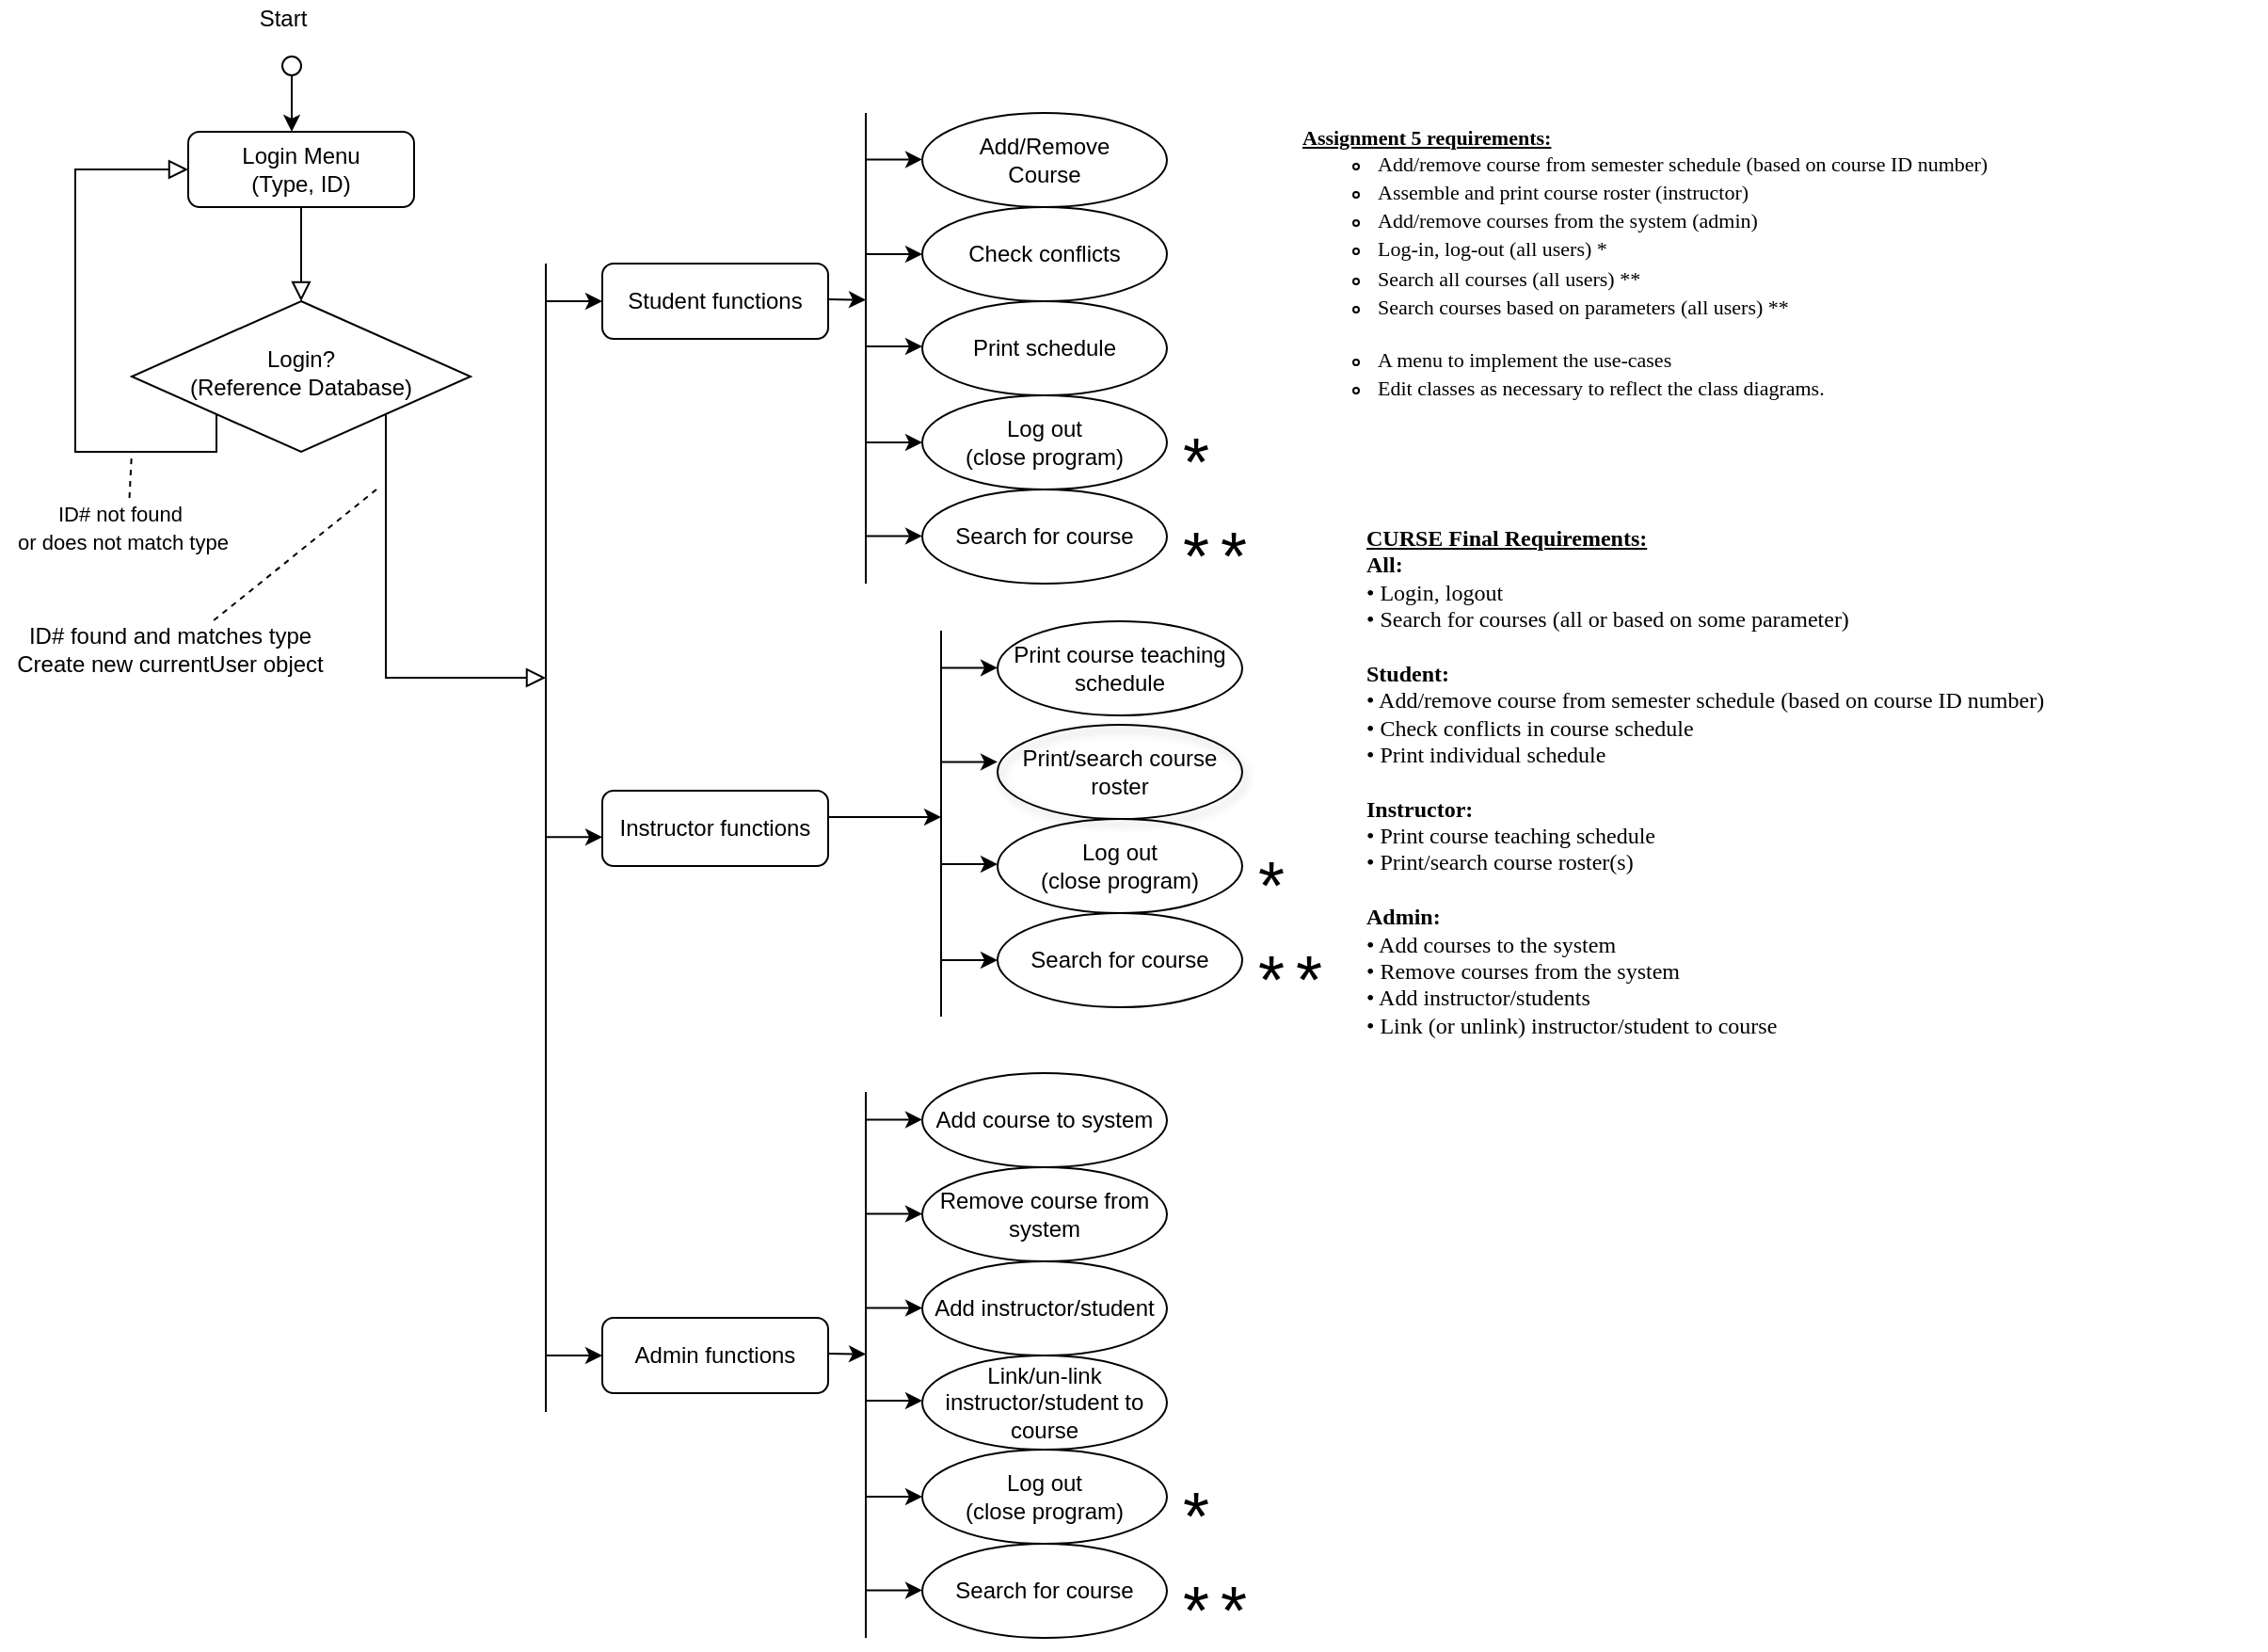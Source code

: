 <mxfile version="13.3.5" type="device"><diagram id="C5RBs43oDa-KdzZeNtuy" name="Page-1"><mxGraphModel dx="2489" dy="713" grid="1" gridSize="10" guides="1" tooltips="1" connect="1" arrows="1" fold="1" page="1" pageScale="1" pageWidth="827" pageHeight="1169" math="0" shadow="0"><root><mxCell id="WIyWlLk6GJQsqaUBKTNV-0"/><mxCell id="WIyWlLk6GJQsqaUBKTNV-1" parent="WIyWlLk6GJQsqaUBKTNV-0"/><mxCell id="WIyWlLk6GJQsqaUBKTNV-2" value="" style="rounded=0;html=1;jettySize=auto;orthogonalLoop=1;fontSize=11;endArrow=block;endFill=0;endSize=8;strokeWidth=1;shadow=0;labelBackgroundColor=none;edgeStyle=orthogonalEdgeStyle;fillColor=none;" parent="WIyWlLk6GJQsqaUBKTNV-1" source="WIyWlLk6GJQsqaUBKTNV-3" target="WIyWlLk6GJQsqaUBKTNV-6" edge="1"><mxGeometry relative="1" as="geometry"><Array as="points"><mxPoint x="-650" y="140"/><mxPoint x="-650" y="140"/></Array></mxGeometry></mxCell><mxCell id="WIyWlLk6GJQsqaUBKTNV-3" value="Login Menu &lt;br&gt;(Type, ID)" style="rounded=1;whiteSpace=wrap;html=1;fontSize=12;glass=0;strokeWidth=1;shadow=0;fillColor=none;" parent="WIyWlLk6GJQsqaUBKTNV-1" vertex="1"><mxGeometry x="-710" y="90" width="120" height="40" as="geometry"/></mxCell><mxCell id="WIyWlLk6GJQsqaUBKTNV-5" value="" style="edgeStyle=orthogonalEdgeStyle;rounded=0;html=1;jettySize=auto;orthogonalLoop=1;fontSize=11;endArrow=block;endFill=0;endSize=8;strokeWidth=1;shadow=0;labelBackgroundColor=none;entryX=0;entryY=0.5;entryDx=0;entryDy=0;exitX=0;exitY=1;exitDx=0;exitDy=0;fillColor=none;" parent="WIyWlLk6GJQsqaUBKTNV-1" source="WIyWlLk6GJQsqaUBKTNV-6" target="WIyWlLk6GJQsqaUBKTNV-3" edge="1"><mxGeometry x="-0.7" y="-81" relative="1" as="geometry"><mxPoint x="-41" y="70" as="offset"/><mxPoint x="-750" y="110" as="targetPoint"/><Array as="points"><mxPoint x="-695" y="260"/><mxPoint x="-770" y="260"/><mxPoint x="-770" y="110"/></Array></mxGeometry></mxCell><mxCell id="WIyWlLk6GJQsqaUBKTNV-6" value="Login?&lt;br&gt;(Reference Database)" style="rhombus;whiteSpace=wrap;html=1;shadow=0;fontFamily=Helvetica;fontSize=12;align=center;strokeWidth=1;spacing=6;spacingTop=-4;fillColor=none;" parent="WIyWlLk6GJQsqaUBKTNV-1" vertex="1"><mxGeometry x="-740" y="180" width="180" height="80" as="geometry"/></mxCell><mxCell id="WIyWlLk6GJQsqaUBKTNV-11" value="Student functions" style="rounded=1;whiteSpace=wrap;html=1;fontSize=12;glass=0;strokeWidth=1;shadow=0;fillColor=none;" parent="WIyWlLk6GJQsqaUBKTNV-1" vertex="1"><mxGeometry x="-490" y="160" width="120" height="40" as="geometry"/></mxCell><mxCell id="uyACNO-OjmrcikNO_MwU-8" value="Instructor functions" style="rounded=1;whiteSpace=wrap;html=1;fontSize=12;glass=0;strokeWidth=1;shadow=0;fillColor=none;" parent="WIyWlLk6GJQsqaUBKTNV-1" vertex="1"><mxGeometry x="-490" y="440" width="120" height="40" as="geometry"/></mxCell><mxCell id="uyACNO-OjmrcikNO_MwU-9" value="Admin functions" style="rounded=1;whiteSpace=wrap;html=1;fontSize=12;glass=0;strokeWidth=1;shadow=0;fillColor=none;" parent="WIyWlLk6GJQsqaUBKTNV-1" vertex="1"><mxGeometry x="-490" y="720" width="120" height="40" as="geometry"/></mxCell><mxCell id="uyACNO-OjmrcikNO_MwU-10" value="ID# found and matches type&lt;br&gt;Create new currentUser object" style="text;html=1;align=center;verticalAlign=middle;resizable=0;points=[];autosize=1;fillColor=none;" parent="WIyWlLk6GJQsqaUBKTNV-1" vertex="1"><mxGeometry x="-810" y="350" width="180" height="30" as="geometry"/></mxCell><mxCell id="uyACNO-OjmrcikNO_MwU-13" value="" style="rounded=0;html=1;jettySize=auto;orthogonalLoop=1;fontSize=11;endArrow=block;endFill=0;endSize=8;strokeWidth=1;shadow=0;labelBackgroundColor=none;edgeStyle=orthogonalEdgeStyle;exitX=1;exitY=1;exitDx=0;exitDy=0;fillColor=none;" parent="WIyWlLk6GJQsqaUBKTNV-1" source="WIyWlLk6GJQsqaUBKTNV-6" edge="1"><mxGeometry relative="1" as="geometry"><mxPoint x="-640" y="140" as="sourcePoint"/><mxPoint x="-520" y="380" as="targetPoint"/><Array as="points"><mxPoint x="-605" y="380"/></Array></mxGeometry></mxCell><mxCell id="uyACNO-OjmrcikNO_MwU-16" value="" style="endArrow=none;dashed=1;html=1;exitX=0.631;exitY=-0.016;exitDx=0;exitDy=0;exitPerimeter=0;fillColor=none;" parent="WIyWlLk6GJQsqaUBKTNV-1" source="uyACNO-OjmrcikNO_MwU-10" edge="1"><mxGeometry width="50" height="50" relative="1" as="geometry"><mxPoint x="-530" y="279" as="sourcePoint"/><mxPoint x="-610" y="280" as="targetPoint"/></mxGeometry></mxCell><mxCell id="uyACNO-OjmrcikNO_MwU-17" value="" style="endArrow=none;dashed=1;html=1;exitX=0.529;exitY=-0.016;exitDx=0;exitDy=0;exitPerimeter=0;fillColor=none;" parent="WIyWlLk6GJQsqaUBKTNV-1" source="uyACNO-OjmrcikNO_MwU-26" edge="1"><mxGeometry width="50" height="50" relative="1" as="geometry"><mxPoint x="-730" y="270" as="sourcePoint"/><mxPoint x="-740" y="260" as="targetPoint"/><Array as="points"/></mxGeometry></mxCell><mxCell id="uyACNO-OjmrcikNO_MwU-21" value="" style="edgeStyle=orthogonalEdgeStyle;rounded=0;orthogonalLoop=1;jettySize=auto;html=1;fillColor=none;" parent="WIyWlLk6GJQsqaUBKTNV-1" source="uyACNO-OjmrcikNO_MwU-18" edge="1"><mxGeometry relative="1" as="geometry"><mxPoint x="-655" y="90" as="targetPoint"/><Array as="points"><mxPoint x="-655" y="80"/><mxPoint x="-655" y="80"/></Array></mxGeometry></mxCell><mxCell id="uyACNO-OjmrcikNO_MwU-18" value="" style="ellipse;whiteSpace=wrap;html=1;aspect=fixed;fillColor=none;" parent="WIyWlLk6GJQsqaUBKTNV-1" vertex="1"><mxGeometry x="-660" y="50" width="10" height="10" as="geometry"/></mxCell><mxCell id="uyACNO-OjmrcikNO_MwU-19" value="Start" style="text;html=1;align=center;verticalAlign=middle;resizable=0;points=[];autosize=1;fillColor=none;" parent="WIyWlLk6GJQsqaUBKTNV-1" vertex="1"><mxGeometry x="-680" y="20" width="40" height="20" as="geometry"/></mxCell><mxCell id="uyACNO-OjmrcikNO_MwU-22" value="" style="endArrow=none;html=1;fillColor=none;" parent="WIyWlLk6GJQsqaUBKTNV-1" edge="1"><mxGeometry width="50" height="50" relative="1" as="geometry"><mxPoint x="-520" y="770" as="sourcePoint"/><mxPoint x="-520" y="160" as="targetPoint"/></mxGeometry></mxCell><mxCell id="uyACNO-OjmrcikNO_MwU-23" value="" style="endArrow=classic;html=1;fillColor=none;" parent="WIyWlLk6GJQsqaUBKTNV-1" edge="1"><mxGeometry width="50" height="50" relative="1" as="geometry"><mxPoint x="-520" y="180" as="sourcePoint"/><mxPoint x="-490" y="180" as="targetPoint"/></mxGeometry></mxCell><mxCell id="uyACNO-OjmrcikNO_MwU-26" value="&lt;span style=&quot;font-size: 11px&quot;&gt;ID# not found&amp;nbsp;&lt;/span&gt;&lt;br style=&quot;font-size: 11px&quot;&gt;&lt;span style=&quot;font-size: 11px&quot;&gt;or does not match type&lt;/span&gt;" style="text;html=1;align=center;verticalAlign=middle;resizable=0;points=[];autosize=1;fillColor=none;" parent="WIyWlLk6GJQsqaUBKTNV-1" vertex="1"><mxGeometry x="-810" y="285" width="130" height="30" as="geometry"/></mxCell><mxCell id="uyACNO-OjmrcikNO_MwU-27" value="&lt;span id=&quot;docs-internal-guid-e985b629-7fff-8d1d-2564-c16d62b5f319&quot;&gt;&lt;font face=&quot;Verdana&quot; style=&quot;font-size: 11px&quot;&gt;&lt;div&gt;&lt;b&gt;&lt;u&gt;Assignment 5 requirements:&lt;/u&gt;&lt;/b&gt;&lt;/div&gt;&lt;ul style=&quot;margin-top: 0 ; margin-bottom: 0&quot;&gt;&lt;li dir=&quot;ltr&quot; style=&quot;list-style-type: circle ; vertical-align: baseline&quot;&gt;&lt;p dir=&quot;ltr&quot; style=&quot;line-height: 1.38 ; margin-top: 0pt ; margin-bottom: 0pt&quot;&gt;&lt;span style=&quot;vertical-align: baseline&quot;&gt;Add/remove course from semester schedule (based on course ID number)&amp;nbsp;&lt;/span&gt;&lt;/p&gt;&lt;/li&gt;&lt;li dir=&quot;ltr&quot; style=&quot;list-style-type: circle ; vertical-align: baseline&quot;&gt;&lt;p dir=&quot;ltr&quot; style=&quot;line-height: 1.38 ; margin-top: 0pt ; margin-bottom: 0pt&quot;&gt;&lt;span style=&quot;vertical-align: baseline&quot;&gt;Assemble and print course roster (instructor)&amp;nbsp;&lt;/span&gt;&lt;/p&gt;&lt;/li&gt;&lt;li dir=&quot;ltr&quot; style=&quot;list-style-type: circle ; vertical-align: baseline&quot;&gt;&lt;p dir=&quot;ltr&quot; style=&quot;line-height: 1.38 ; margin-top: 0pt ; margin-bottom: 0pt&quot;&gt;&lt;span style=&quot;vertical-align: baseline&quot;&gt;Add/remove courses from the system (admin)&amp;nbsp;&lt;/span&gt;&lt;/p&gt;&lt;/li&gt;&lt;li dir=&quot;ltr&quot; style=&quot;list-style-type: circle ; vertical-align: baseline&quot;&gt;&lt;p dir=&quot;ltr&quot; style=&quot;line-height: 1.38 ; margin-top: 0pt ; margin-bottom: 0pt&quot;&gt;&lt;span style=&quot;vertical-align: baseline&quot;&gt;Log-in, log-out (all users) *&lt;/span&gt;&lt;/p&gt;&lt;/li&gt;&lt;li dir=&quot;ltr&quot; style=&quot;list-style-type: circle ; vertical-align: baseline&quot;&gt;&lt;p dir=&quot;ltr&quot; style=&quot;line-height: 1.38 ; margin-top: 0pt ; margin-bottom: 0pt&quot;&gt;&lt;span style=&quot;vertical-align: baseline&quot;&gt;Search all courses (all users) **&lt;/span&gt;&lt;/p&gt;&lt;/li&gt;&lt;li dir=&quot;ltr&quot; style=&quot;list-style-type: circle ; vertical-align: baseline&quot;&gt;&lt;p dir=&quot;ltr&quot; style=&quot;line-height: 1.38 ; margin-top: 0pt ; margin-bottom: 0pt&quot;&gt;&lt;span style=&quot;vertical-align: baseline&quot;&gt;Search courses based on parameters (all users) **&lt;/span&gt;&lt;/p&gt;&lt;/li&gt;&lt;/ul&gt;&lt;div&gt;&lt;br&gt;&lt;/div&gt;&lt;ul style=&quot;margin-top: 0 ; margin-bottom: 0&quot;&gt;&lt;li dir=&quot;ltr&quot; style=&quot;list-style-type: circle ; vertical-align: baseline&quot;&gt;&lt;p dir=&quot;ltr&quot; style=&quot;line-height: 1.38 ; margin-top: 0pt ; margin-bottom: 0pt&quot;&gt;&lt;span style=&quot;vertical-align: baseline&quot;&gt;A menu to implement the use-cases&amp;nbsp;&lt;/span&gt;&lt;/p&gt;&lt;/li&gt;&lt;li dir=&quot;ltr&quot; style=&quot;list-style-type: circle ; vertical-align: baseline&quot;&gt;&lt;p dir=&quot;ltr&quot; style=&quot;line-height: 1.38 ; margin-top: 0pt ; margin-bottom: 0pt&quot;&gt;&lt;span style=&quot;vertical-align: baseline&quot;&gt;Edit classes as necessary to reflect the class diagrams.&lt;/span&gt;&lt;/p&gt;&lt;/li&gt;&lt;/ul&gt;&lt;/font&gt;&lt;/span&gt;" style="text;html=1;align=left;verticalAlign=middle;resizable=0;points=[];autosize=1;fillColor=none;" parent="WIyWlLk6GJQsqaUBKTNV-1" vertex="1"><mxGeometry x="-120" y="85" width="470" height="150" as="geometry"/></mxCell><mxCell id="uyACNO-OjmrcikNO_MwU-28" value="&lt;font face=&quot;Verdana&quot;&gt;&lt;b&gt;&lt;u&gt;CURSE Final Requirements:&lt;/u&gt;&lt;/b&gt;&lt;br&gt;&lt;b&gt;All:&lt;/b&gt;&lt;br&gt;• Login, logout&lt;br&gt;• Search for courses (all or based on some parameter)&lt;br&gt;&lt;br&gt;&lt;b&gt;Student:&lt;br&gt;&lt;/b&gt;• Add/remove course from semester schedule (based on course ID number)&lt;br&gt;• Check conflicts in course schedule&lt;br&gt;• Print individual schedule&lt;br&gt;&lt;br&gt;&lt;b&gt;Instructor:&lt;br&gt;&lt;/b&gt;• Print course teaching schedule&lt;br&gt;• Print/search course roster(s)&lt;br&gt;&lt;br&gt;&lt;b&gt;Admin:&lt;br&gt;&lt;/b&gt;• Add courses to the system&lt;br&gt;• Remove courses from the system&lt;br&gt;• Add instructor/students&lt;br&gt;• Link (or unlink) instructor/student to course &lt;/font&gt;" style="text;html=1;align=left;verticalAlign=middle;resizable=0;points=[];autosize=1;fillColor=none;" parent="WIyWlLk6GJQsqaUBKTNV-1" vertex="1"><mxGeometry x="-86" y="300" width="480" height="270" as="geometry"/></mxCell><mxCell id="uyACNO-OjmrcikNO_MwU-29" value="Add/Remove&lt;br&gt;Course" style="ellipse;whiteSpace=wrap;html=1;fillColor=none;" parent="WIyWlLk6GJQsqaUBKTNV-1" vertex="1"><mxGeometry x="-320" y="80" width="130" height="50" as="geometry"/></mxCell><mxCell id="uyACNO-OjmrcikNO_MwU-30" value="Log out &lt;br&gt;(close program)" style="ellipse;whiteSpace=wrap;html=1;fillColor=none;" parent="WIyWlLk6GJQsqaUBKTNV-1" vertex="1"><mxGeometry x="-320" y="230" width="130" height="50" as="geometry"/></mxCell><mxCell id="uyACNO-OjmrcikNO_MwU-31" value="Check conflicts" style="ellipse;whiteSpace=wrap;html=1;fillColor=none;" parent="WIyWlLk6GJQsqaUBKTNV-1" vertex="1"><mxGeometry x="-320" y="130" width="130" height="50" as="geometry"/></mxCell><mxCell id="uyACNO-OjmrcikNO_MwU-32" value="Print schedule" style="ellipse;whiteSpace=wrap;html=1;fillColor=none;" parent="WIyWlLk6GJQsqaUBKTNV-1" vertex="1"><mxGeometry x="-320" y="180" width="130" height="50" as="geometry"/></mxCell><mxCell id="uyACNO-OjmrcikNO_MwU-33" value="Search for course" style="ellipse;whiteSpace=wrap;html=1;fillColor=none;" parent="WIyWlLk6GJQsqaUBKTNV-1" vertex="1"><mxGeometry x="-320" y="280" width="130" height="50" as="geometry"/></mxCell><mxCell id="uyACNO-OjmrcikNO_MwU-35" value="Print course teaching schedule" style="ellipse;whiteSpace=wrap;html=1;fillColor=none;" parent="WIyWlLk6GJQsqaUBKTNV-1" vertex="1"><mxGeometry x="-280" y="350" width="130" height="50" as="geometry"/></mxCell><mxCell id="uyACNO-OjmrcikNO_MwU-36" value="Print/search course roster" style="ellipse;whiteSpace=wrap;html=1;shadow=1;fillColor=none;" parent="WIyWlLk6GJQsqaUBKTNV-1" vertex="1"><mxGeometry x="-280" y="405" width="130" height="50" as="geometry"/></mxCell><mxCell id="uyACNO-OjmrcikNO_MwU-39" value="Add course to system" style="ellipse;whiteSpace=wrap;html=1;fillColor=none;" parent="WIyWlLk6GJQsqaUBKTNV-1" vertex="1"><mxGeometry x="-320" y="590" width="130" height="50" as="geometry"/></mxCell><mxCell id="uyACNO-OjmrcikNO_MwU-40" value="Remove course from system" style="ellipse;whiteSpace=wrap;html=1;fillColor=none;" parent="WIyWlLk6GJQsqaUBKTNV-1" vertex="1"><mxGeometry x="-320" y="640" width="130" height="50" as="geometry"/></mxCell><mxCell id="uyACNO-OjmrcikNO_MwU-42" value="Add instructor/student" style="ellipse;whiteSpace=wrap;html=1;fillColor=none;" parent="WIyWlLk6GJQsqaUBKTNV-1" vertex="1"><mxGeometry x="-320" y="690" width="130" height="50" as="geometry"/></mxCell><mxCell id="uyACNO-OjmrcikNO_MwU-43" value="Link/un-link instructor/student to course" style="ellipse;whiteSpace=wrap;html=1;fillColor=none;" parent="WIyWlLk6GJQsqaUBKTNV-1" vertex="1"><mxGeometry x="-320" y="740" width="130" height="50" as="geometry"/></mxCell><mxCell id="uyACNO-OjmrcikNO_MwU-45" value="" style="endArrow=none;html=1;fillColor=none;" parent="WIyWlLk6GJQsqaUBKTNV-1" edge="1"><mxGeometry width="50" height="50" relative="1" as="geometry"><mxPoint x="-350" y="330" as="sourcePoint"/><mxPoint x="-350" y="80" as="targetPoint"/></mxGeometry></mxCell><mxCell id="uyACNO-OjmrcikNO_MwU-46" value="" style="endArrow=classic;html=1;entryX=0;entryY=0.5;entryDx=0;entryDy=0;fillColor=none;" parent="WIyWlLk6GJQsqaUBKTNV-1" edge="1"><mxGeometry width="50" height="50" relative="1" as="geometry"><mxPoint x="-350" y="104.71" as="sourcePoint"/><mxPoint x="-320" y="104.71" as="targetPoint"/></mxGeometry></mxCell><mxCell id="uyACNO-OjmrcikNO_MwU-47" value="" style="endArrow=classic;html=1;fillColor=none;" parent="WIyWlLk6GJQsqaUBKTNV-1" edge="1"><mxGeometry width="50" height="50" relative="1" as="geometry"><mxPoint x="-350" y="204" as="sourcePoint"/><mxPoint x="-320" y="204" as="targetPoint"/></mxGeometry></mxCell><mxCell id="uyACNO-OjmrcikNO_MwU-48" value="" style="endArrow=classic;html=1;entryX=0;entryY=0.5;entryDx=0;entryDy=0;fillColor=none;" parent="WIyWlLk6GJQsqaUBKTNV-1" target="uyACNO-OjmrcikNO_MwU-31" edge="1"><mxGeometry width="50" height="50" relative="1" as="geometry"><mxPoint x="-350" y="155" as="sourcePoint"/><mxPoint x="-320" y="170.0" as="targetPoint"/></mxGeometry></mxCell><mxCell id="uyACNO-OjmrcikNO_MwU-50" value="" style="endArrow=classic;html=1;fillColor=none;" parent="WIyWlLk6GJQsqaUBKTNV-1" edge="1"><mxGeometry width="50" height="50" relative="1" as="geometry"><mxPoint x="-350" y="255" as="sourcePoint"/><mxPoint x="-320" y="255" as="targetPoint"/></mxGeometry></mxCell><mxCell id="uyACNO-OjmrcikNO_MwU-52" value="" style="endArrow=classic;html=1;entryX=0;entryY=0.5;entryDx=0;entryDy=0;fillColor=none;" parent="WIyWlLk6GJQsqaUBKTNV-1" edge="1"><mxGeometry width="50" height="50" relative="1" as="geometry"><mxPoint x="-350" y="304.71" as="sourcePoint"/><mxPoint x="-320.0" y="304.71" as="targetPoint"/></mxGeometry></mxCell><mxCell id="uyACNO-OjmrcikNO_MwU-53" value="" style="endArrow=classic;html=1;fillColor=none;" parent="WIyWlLk6GJQsqaUBKTNV-1" edge="1"><mxGeometry width="50" height="50" relative="1" as="geometry"><mxPoint x="-520" y="464.66" as="sourcePoint"/><mxPoint x="-490" y="464.66" as="targetPoint"/></mxGeometry></mxCell><mxCell id="uyACNO-OjmrcikNO_MwU-54" value="" style="endArrow=classic;html=1;fillColor=none;" parent="WIyWlLk6GJQsqaUBKTNV-1" edge="1"><mxGeometry width="50" height="50" relative="1" as="geometry"><mxPoint x="-520" y="740" as="sourcePoint"/><mxPoint x="-490" y="740" as="targetPoint"/></mxGeometry></mxCell><mxCell id="uyACNO-OjmrcikNO_MwU-55" value="" style="endArrow=classic;html=1;fillColor=none;" parent="WIyWlLk6GJQsqaUBKTNV-1" edge="1"><mxGeometry width="50" height="50" relative="1" as="geometry"><mxPoint x="-370" y="179" as="sourcePoint"/><mxPoint x="-350" y="179.31" as="targetPoint"/></mxGeometry></mxCell><mxCell id="uyACNO-OjmrcikNO_MwU-63" value="" style="endArrow=none;html=1;fillColor=none;" parent="WIyWlLk6GJQsqaUBKTNV-1" edge="1"><mxGeometry width="50" height="50" relative="1" as="geometry"><mxPoint x="-310" y="560" as="sourcePoint"/><mxPoint x="-310" y="355" as="targetPoint"/></mxGeometry></mxCell><mxCell id="uyACNO-OjmrcikNO_MwU-64" value="" style="endArrow=classic;html=1;entryX=0;entryY=0.5;entryDx=0;entryDy=0;fillColor=none;" parent="WIyWlLk6GJQsqaUBKTNV-1" edge="1"><mxGeometry width="50" height="50" relative="1" as="geometry"><mxPoint x="-310" y="374.71" as="sourcePoint"/><mxPoint x="-280" y="374.71" as="targetPoint"/></mxGeometry></mxCell><mxCell id="uyACNO-OjmrcikNO_MwU-65" value="" style="endArrow=classic;html=1;fillColor=none;" parent="WIyWlLk6GJQsqaUBKTNV-1" edge="1"><mxGeometry width="50" height="50" relative="1" as="geometry"><mxPoint x="-310" y="479" as="sourcePoint"/><mxPoint x="-280" y="479" as="targetPoint"/></mxGeometry></mxCell><mxCell id="uyACNO-OjmrcikNO_MwU-66" value="" style="endArrow=classic;html=1;entryX=0;entryY=0.5;entryDx=0;entryDy=0;fillColor=none;" parent="WIyWlLk6GJQsqaUBKTNV-1" edge="1"><mxGeometry width="50" height="50" relative="1" as="geometry"><mxPoint x="-310" y="424.71" as="sourcePoint"/><mxPoint x="-280" y="424.71" as="targetPoint"/></mxGeometry></mxCell><mxCell id="uyACNO-OjmrcikNO_MwU-67" value="" style="endArrow=classic;html=1;entryX=0;entryY=0.5;entryDx=0;entryDy=0;fillColor=none;" parent="WIyWlLk6GJQsqaUBKTNV-1" edge="1"><mxGeometry width="50" height="50" relative="1" as="geometry"><mxPoint x="-310" y="530" as="sourcePoint"/><mxPoint x="-280" y="530" as="targetPoint"/></mxGeometry></mxCell><mxCell id="uyACNO-OjmrcikNO_MwU-68" value="" style="endArrow=classic;html=1;entryX=0;entryY=0.5;entryDx=0;entryDy=0;fillColor=none;" parent="WIyWlLk6GJQsqaUBKTNV-1" edge="1"><mxGeometry width="50" height="50" relative="1" as="geometry"><mxPoint x="-350" y="614.71" as="sourcePoint"/><mxPoint x="-320.0" y="614.71" as="targetPoint"/></mxGeometry></mxCell><mxCell id="uyACNO-OjmrcikNO_MwU-69" value="" style="endArrow=classic;html=1;fillColor=none;" parent="WIyWlLk6GJQsqaUBKTNV-1" edge="1"><mxGeometry width="50" height="50" relative="1" as="geometry"><mxPoint x="-370" y="454" as="sourcePoint"/><mxPoint x="-310" y="454" as="targetPoint"/></mxGeometry></mxCell><mxCell id="uyACNO-OjmrcikNO_MwU-77" value="" style="endArrow=none;html=1;fillColor=none;" parent="WIyWlLk6GJQsqaUBKTNV-1" edge="1"><mxGeometry width="50" height="50" relative="1" as="geometry"><mxPoint x="-350" y="890" as="sourcePoint"/><mxPoint x="-350" y="600" as="targetPoint"/></mxGeometry></mxCell><mxCell id="uyACNO-OjmrcikNO_MwU-78" value="" style="endArrow=classic;html=1;entryX=0;entryY=0.5;entryDx=0;entryDy=0;fillColor=none;" parent="WIyWlLk6GJQsqaUBKTNV-1" edge="1"><mxGeometry width="50" height="50" relative="1" as="geometry"><mxPoint x="-350" y="664.76" as="sourcePoint"/><mxPoint x="-320" y="664.76" as="targetPoint"/></mxGeometry></mxCell><mxCell id="uyACNO-OjmrcikNO_MwU-79" value="" style="endArrow=classic;html=1;fillColor=none;" parent="WIyWlLk6GJQsqaUBKTNV-1" edge="1"><mxGeometry width="50" height="50" relative="1" as="geometry"><mxPoint x="-350" y="764.0" as="sourcePoint"/><mxPoint x="-320" y="764.0" as="targetPoint"/></mxGeometry></mxCell><mxCell id="uyACNO-OjmrcikNO_MwU-80" value="" style="endArrow=classic;html=1;entryX=0;entryY=0.5;entryDx=0;entryDy=0;fillColor=none;" parent="WIyWlLk6GJQsqaUBKTNV-1" edge="1"><mxGeometry width="50" height="50" relative="1" as="geometry"><mxPoint x="-350" y="714.76" as="sourcePoint"/><mxPoint x="-320" y="714.76" as="targetPoint"/></mxGeometry></mxCell><mxCell id="uyACNO-OjmrcikNO_MwU-81" value="" style="endArrow=classic;html=1;entryX=0;entryY=0.5;entryDx=0;entryDy=0;fillColor=none;" parent="WIyWlLk6GJQsqaUBKTNV-1" edge="1"><mxGeometry width="50" height="50" relative="1" as="geometry"><mxPoint x="-350" y="815" as="sourcePoint"/><mxPoint x="-320" y="815" as="targetPoint"/></mxGeometry></mxCell><mxCell id="uyACNO-OjmrcikNO_MwU-82" value="" style="endArrow=classic;html=1;entryX=0;entryY=0.5;entryDx=0;entryDy=0;fillColor=none;" parent="WIyWlLk6GJQsqaUBKTNV-1" edge="1"><mxGeometry width="50" height="50" relative="1" as="geometry"><mxPoint x="-350" y="864.71" as="sourcePoint"/><mxPoint x="-320.0" y="864.71" as="targetPoint"/></mxGeometry></mxCell><mxCell id="uyACNO-OjmrcikNO_MwU-83" value="" style="endArrow=classic;html=1;fillColor=none;" parent="WIyWlLk6GJQsqaUBKTNV-1" edge="1"><mxGeometry width="50" height="50" relative="1" as="geometry"><mxPoint x="-370" y="739.0" as="sourcePoint"/><mxPoint x="-350" y="739.31" as="targetPoint"/></mxGeometry></mxCell><mxCell id="uyACNO-OjmrcikNO_MwU-88" value="Log out &lt;br&gt;(close program)" style="ellipse;whiteSpace=wrap;html=1;fillColor=none;" parent="WIyWlLk6GJQsqaUBKTNV-1" vertex="1"><mxGeometry x="-320" y="790" width="130" height="50" as="geometry"/></mxCell><mxCell id="uyACNO-OjmrcikNO_MwU-89" value="Log out &lt;br&gt;(close program)" style="ellipse;whiteSpace=wrap;html=1;fillColor=none;" parent="WIyWlLk6GJQsqaUBKTNV-1" vertex="1"><mxGeometry x="-280" y="455" width="130" height="50" as="geometry"/></mxCell><mxCell id="uyACNO-OjmrcikNO_MwU-90" value="Search for course" style="ellipse;whiteSpace=wrap;html=1;fillColor=none;" parent="WIyWlLk6GJQsqaUBKTNV-1" vertex="1"><mxGeometry x="-280" y="505" width="130" height="50" as="geometry"/></mxCell><mxCell id="uyACNO-OjmrcikNO_MwU-91" value="Search for course" style="ellipse;whiteSpace=wrap;html=1;fillColor=none;" parent="WIyWlLk6GJQsqaUBKTNV-1" vertex="1"><mxGeometry x="-320" y="840" width="130" height="50" as="geometry"/></mxCell><mxCell id="uyACNO-OjmrcikNO_MwU-92" value="&lt;font style=&quot;font-size: 36px&quot;&gt;*&lt;/font&gt;" style="text;html=1;align=center;verticalAlign=middle;resizable=0;points=[];autosize=1;fillColor=none;" parent="WIyWlLk6GJQsqaUBKTNV-1" vertex="1"><mxGeometry x="-190" y="250" width="30" height="30" as="geometry"/></mxCell><mxCell id="uyACNO-OjmrcikNO_MwU-93" value="&lt;font style=&quot;font-size: 36px&quot;&gt;*&lt;/font&gt;" style="text;html=1;align=center;verticalAlign=middle;resizable=0;points=[];autosize=1;fillColor=none;" parent="WIyWlLk6GJQsqaUBKTNV-1" vertex="1"><mxGeometry x="-190" y="300" width="30" height="30" as="geometry"/></mxCell><mxCell id="uyACNO-OjmrcikNO_MwU-94" value="&lt;font style=&quot;font-size: 36px&quot;&gt;*&lt;/font&gt;" style="text;html=1;align=center;verticalAlign=middle;resizable=0;points=[];autosize=1;fillColor=none;" parent="WIyWlLk6GJQsqaUBKTNV-1" vertex="1"><mxGeometry x="-170" y="300" width="30" height="30" as="geometry"/></mxCell><mxCell id="uyACNO-OjmrcikNO_MwU-95" value="&lt;font style=&quot;font-size: 36px&quot;&gt;*&lt;/font&gt;" style="text;html=1;align=center;verticalAlign=middle;resizable=0;points=[];autosize=1;fillColor=none;" parent="WIyWlLk6GJQsqaUBKTNV-1" vertex="1"><mxGeometry x="-150" y="475" width="30" height="30" as="geometry"/></mxCell><mxCell id="uyACNO-OjmrcikNO_MwU-96" value="&lt;font style=&quot;font-size: 36px&quot;&gt;*&lt;/font&gt;" style="text;html=1;align=center;verticalAlign=middle;resizable=0;points=[];autosize=1;fillColor=none;" parent="WIyWlLk6GJQsqaUBKTNV-1" vertex="1"><mxGeometry x="-130" y="525" width="30" height="30" as="geometry"/></mxCell><mxCell id="uyACNO-OjmrcikNO_MwU-97" value="&lt;font style=&quot;font-size: 36px&quot;&gt;*&lt;/font&gt;" style="text;html=1;align=center;verticalAlign=middle;resizable=0;points=[];autosize=1;fillColor=none;" parent="WIyWlLk6GJQsqaUBKTNV-1" vertex="1"><mxGeometry x="-150" y="525" width="30" height="30" as="geometry"/></mxCell><mxCell id="uyACNO-OjmrcikNO_MwU-98" value="&lt;font style=&quot;font-size: 36px&quot;&gt;*&lt;/font&gt;" style="text;html=1;align=center;verticalAlign=middle;resizable=0;points=[];autosize=1;fillColor=none;" parent="WIyWlLk6GJQsqaUBKTNV-1" vertex="1"><mxGeometry x="-190" y="810" width="30" height="30" as="geometry"/></mxCell><mxCell id="uyACNO-OjmrcikNO_MwU-101" value="&lt;font style=&quot;font-size: 36px&quot;&gt;*&lt;/font&gt;" style="text;html=1;align=center;verticalAlign=middle;resizable=0;points=[];autosize=1;fillColor=none;" parent="WIyWlLk6GJQsqaUBKTNV-1" vertex="1"><mxGeometry x="-190" y="860" width="30" height="30" as="geometry"/></mxCell><mxCell id="uyACNO-OjmrcikNO_MwU-104" value="&lt;font style=&quot;font-size: 36px&quot;&gt;*&lt;/font&gt;" style="text;html=1;align=center;verticalAlign=middle;resizable=0;points=[];autosize=1;fillColor=none;" parent="WIyWlLk6GJQsqaUBKTNV-1" vertex="1"><mxGeometry x="-170" y="860" width="30" height="30" as="geometry"/></mxCell></root></mxGraphModel></diagram></mxfile>